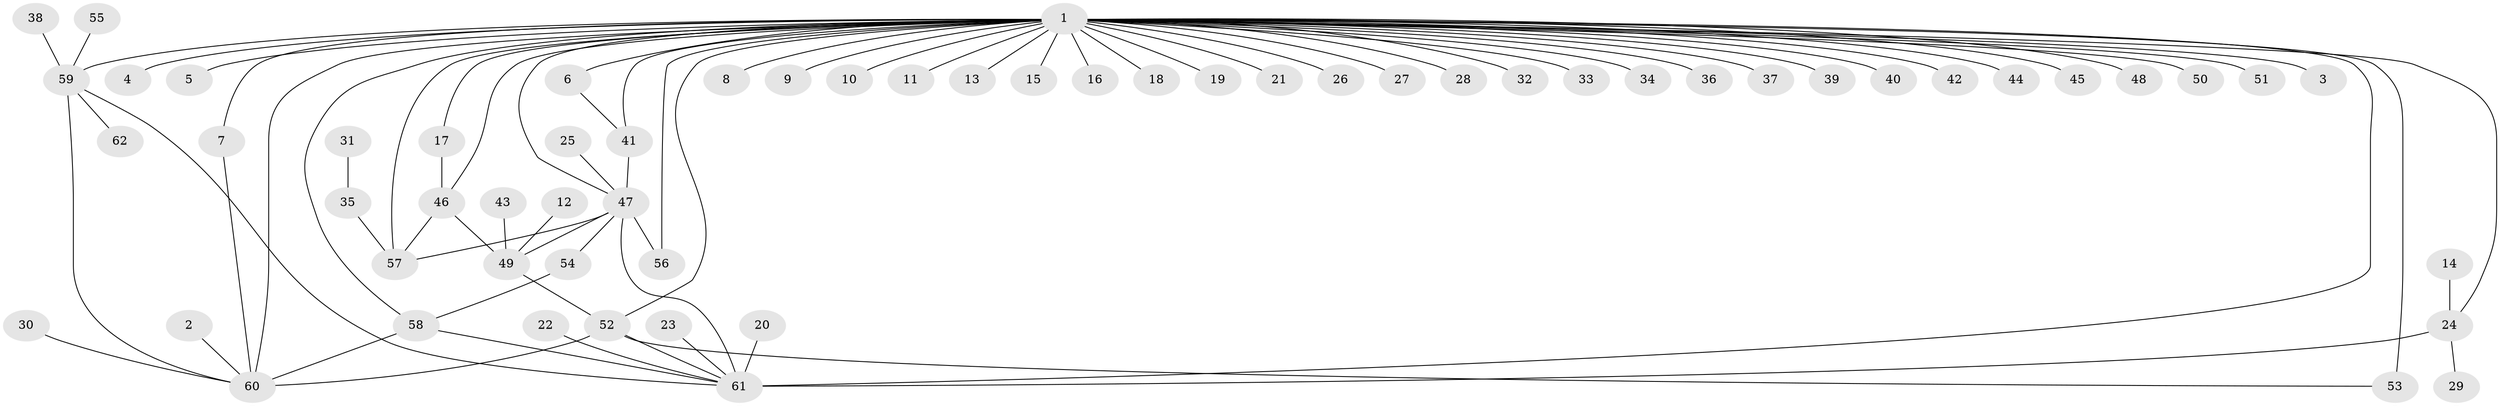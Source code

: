 // original degree distribution, {58: 0.007936507936507936, 7: 0.031746031746031744, 9: 0.007936507936507936, 1: 0.48412698412698413, 2: 0.23809523809523808, 6: 0.031746031746031744, 4: 0.07936507936507936, 8: 0.007936507936507936, 3: 0.07936507936507936, 5: 0.031746031746031744}
// Generated by graph-tools (version 1.1) at 2025/26/03/09/25 03:26:04]
// undirected, 62 vertices, 80 edges
graph export_dot {
graph [start="1"]
  node [color=gray90,style=filled];
  1;
  2;
  3;
  4;
  5;
  6;
  7;
  8;
  9;
  10;
  11;
  12;
  13;
  14;
  15;
  16;
  17;
  18;
  19;
  20;
  21;
  22;
  23;
  24;
  25;
  26;
  27;
  28;
  29;
  30;
  31;
  32;
  33;
  34;
  35;
  36;
  37;
  38;
  39;
  40;
  41;
  42;
  43;
  44;
  45;
  46;
  47;
  48;
  49;
  50;
  51;
  52;
  53;
  54;
  55;
  56;
  57;
  58;
  59;
  60;
  61;
  62;
  1 -- 3 [weight=1.0];
  1 -- 4 [weight=1.0];
  1 -- 5 [weight=1.0];
  1 -- 6 [weight=2.0];
  1 -- 7 [weight=1.0];
  1 -- 8 [weight=1.0];
  1 -- 9 [weight=1.0];
  1 -- 10 [weight=1.0];
  1 -- 11 [weight=1.0];
  1 -- 13 [weight=1.0];
  1 -- 15 [weight=1.0];
  1 -- 16 [weight=1.0];
  1 -- 17 [weight=1.0];
  1 -- 18 [weight=1.0];
  1 -- 19 [weight=1.0];
  1 -- 21 [weight=1.0];
  1 -- 24 [weight=1.0];
  1 -- 26 [weight=1.0];
  1 -- 27 [weight=2.0];
  1 -- 28 [weight=1.0];
  1 -- 32 [weight=1.0];
  1 -- 33 [weight=1.0];
  1 -- 34 [weight=1.0];
  1 -- 36 [weight=1.0];
  1 -- 37 [weight=1.0];
  1 -- 39 [weight=1.0];
  1 -- 40 [weight=1.0];
  1 -- 41 [weight=1.0];
  1 -- 42 [weight=1.0];
  1 -- 44 [weight=1.0];
  1 -- 45 [weight=1.0];
  1 -- 46 [weight=1.0];
  1 -- 47 [weight=2.0];
  1 -- 48 [weight=1.0];
  1 -- 50 [weight=1.0];
  1 -- 51 [weight=1.0];
  1 -- 52 [weight=2.0];
  1 -- 53 [weight=2.0];
  1 -- 56 [weight=1.0];
  1 -- 57 [weight=2.0];
  1 -- 58 [weight=1.0];
  1 -- 59 [weight=3.0];
  1 -- 60 [weight=3.0];
  1 -- 61 [weight=3.0];
  2 -- 60 [weight=1.0];
  6 -- 41 [weight=1.0];
  7 -- 60 [weight=1.0];
  12 -- 49 [weight=1.0];
  14 -- 24 [weight=1.0];
  17 -- 46 [weight=1.0];
  20 -- 61 [weight=1.0];
  22 -- 61 [weight=1.0];
  23 -- 61 [weight=1.0];
  24 -- 29 [weight=1.0];
  24 -- 61 [weight=2.0];
  25 -- 47 [weight=1.0];
  30 -- 60 [weight=1.0];
  31 -- 35 [weight=1.0];
  35 -- 57 [weight=1.0];
  38 -- 59 [weight=1.0];
  41 -- 47 [weight=1.0];
  43 -- 49 [weight=1.0];
  46 -- 49 [weight=2.0];
  46 -- 57 [weight=1.0];
  47 -- 49 [weight=3.0];
  47 -- 54 [weight=2.0];
  47 -- 56 [weight=1.0];
  47 -- 57 [weight=1.0];
  47 -- 61 [weight=1.0];
  49 -- 52 [weight=1.0];
  52 -- 53 [weight=1.0];
  52 -- 60 [weight=1.0];
  52 -- 61 [weight=1.0];
  54 -- 58 [weight=1.0];
  55 -- 59 [weight=1.0];
  58 -- 60 [weight=1.0];
  58 -- 61 [weight=1.0];
  59 -- 60 [weight=2.0];
  59 -- 61 [weight=1.0];
  59 -- 62 [weight=1.0];
}
